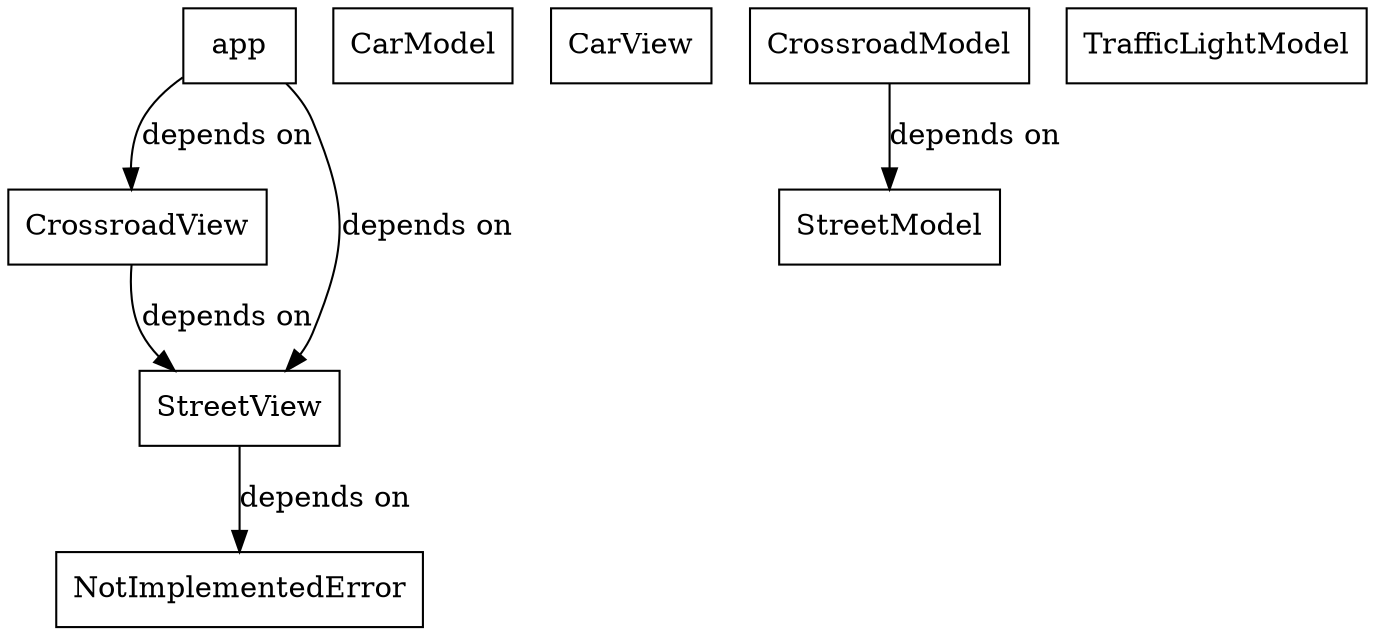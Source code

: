 digraph G {
    app [shape=box];
    CarModel [shape=box];
    CarView [shape=box];
    CrossroadModel [shape=box];
    CrossroadView [shape=box];
    NotImplementedError [shape=box];
    StreetModel [shape=box];
    StreetView [shape=box];
    TrafficLightModel [shape=box];

    app -> CrossroadView [label="depends on"];
    app -> StreetView [label="depends on"];
    CrossroadModel -> StreetModel [label="depends on"];
    CrossroadView -> StreetView [label="depends on"];
    StreetView -> NotImplementedError [label="depends on"];
}
